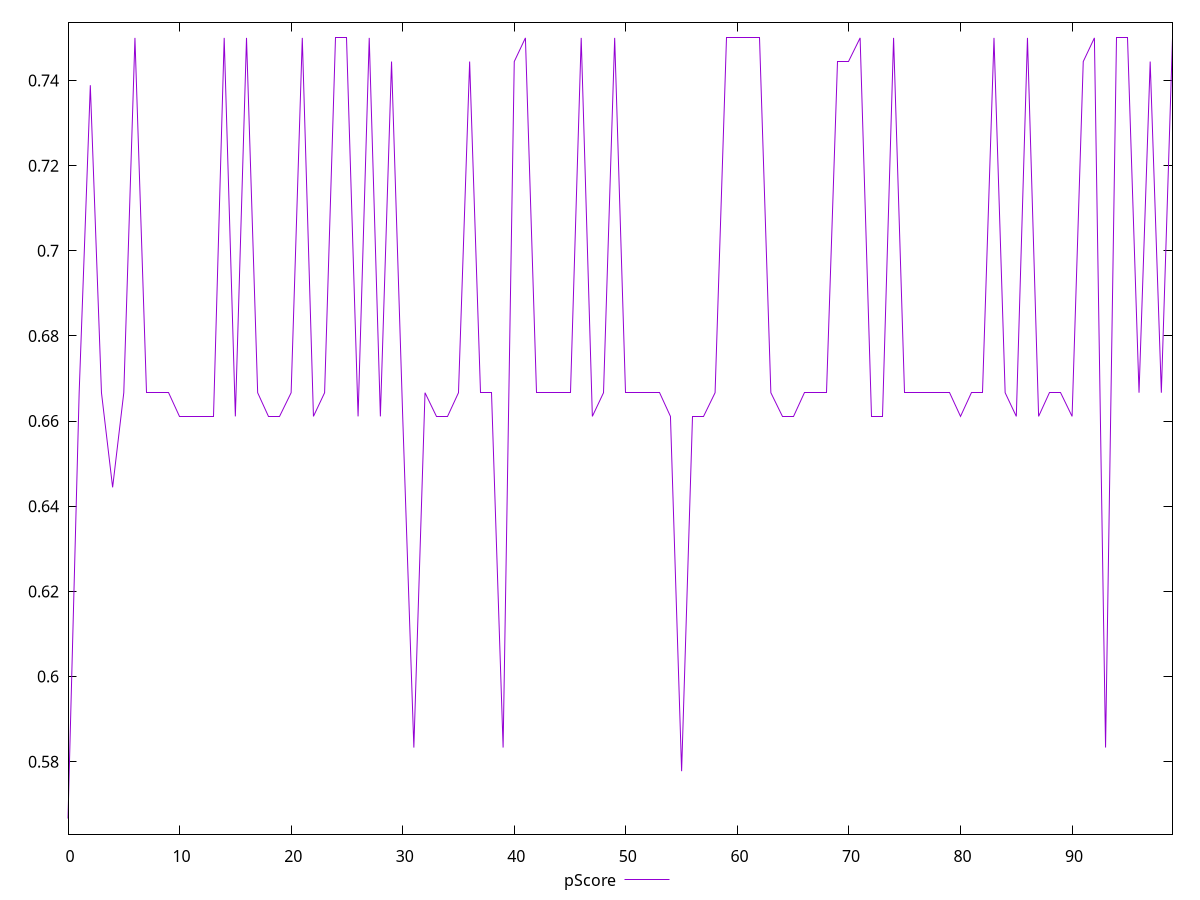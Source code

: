 reset

$pScore <<EOF
0 0.5666666666666667
1 0.6666666666666666
2 0.7388888888888889
3 0.6666666666666666
4 0.6444444444444445
5 0.6666666666666666
6 0.75
7 0.6666666666666666
8 0.6666666666666666
9 0.6666666666666666
10 0.6611111111111111
11 0.6611111111111111
12 0.6611111111111111
13 0.6611111111111111
14 0.75
15 0.6611111111111111
16 0.75
17 0.6666666666666666
18 0.6611111111111111
19 0.6611111111111111
20 0.6666666666666666
21 0.75
22 0.6611111111111111
23 0.6666666666666666
24 0.75
25 0.75
26 0.6611111111111111
27 0.75
28 0.6611111111111111
29 0.7444444444444445
30 0.6611111111111111
31 0.5833333333333334
32 0.6666666666666666
33 0.6611111111111111
34 0.6611111111111111
35 0.6666666666666666
36 0.7444444444444445
37 0.6666666666666666
38 0.6666666666666666
39 0.5833333333333334
40 0.7444444444444445
41 0.75
42 0.6666666666666666
43 0.6666666666666666
44 0.6666666666666666
45 0.6666666666666666
46 0.75
47 0.6611111111111111
48 0.6666666666666666
49 0.75
50 0.6666666666666666
51 0.6666666666666666
52 0.6666666666666666
53 0.6666666666666666
54 0.6611111111111111
55 0.5777777777777777
56 0.6611111111111111
57 0.6611111111111111
58 0.6666666666666666
59 0.75
60 0.75
61 0.75
62 0.75
63 0.6666666666666666
64 0.6611111111111111
65 0.6611111111111111
66 0.6666666666666666
67 0.6666666666666666
68 0.6666666666666666
69 0.7444444444444445
70 0.7444444444444445
71 0.75
72 0.6611111111111111
73 0.6611111111111111
74 0.75
75 0.6666666666666666
76 0.6666666666666666
77 0.6666666666666666
78 0.6666666666666666
79 0.6666666666666666
80 0.6611111111111111
81 0.6666666666666666
82 0.6666666666666666
83 0.75
84 0.6666666666666666
85 0.6611111111111111
86 0.75
87 0.6611111111111111
88 0.6666666666666666
89 0.6666666666666666
90 0.6611111111111111
91 0.7444444444444445
92 0.75
93 0.5833333333333334
94 0.75
95 0.75
96 0.6666666666666666
97 0.7444444444444445
98 0.6666666666666666
99 0.75
EOF

set key outside below
set xrange [0:99]
set yrange [0.563:0.7536666666666667]
set trange [0.563:0.7536666666666667]
set terminal svg size 640, 500 enhanced background rgb 'white'
set output "report_00017_2021-02-10T15-08-03.406Z/uses-webp-images/samples/pages+cached/pScore/values.svg"

plot $pScore title "pScore" with line

reset
